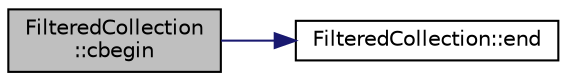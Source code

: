 digraph "FilteredCollection::cbegin"
{
 // INTERACTIVE_SVG=YES
  edge [fontname="Helvetica",fontsize="10",labelfontname="Helvetica",labelfontsize="10"];
  node [fontname="Helvetica",fontsize="10",shape=record];
  rankdir="LR";
  Node11 [label="FilteredCollection\l::cbegin",height=0.2,width=0.4,color="black", fillcolor="grey75", style="filled", fontcolor="black"];
  Node11 -> Node12 [color="midnightblue",fontsize="10",style="solid",fontname="Helvetica"];
  Node12 [label="FilteredCollection::end",height=0.2,width=0.4,color="black", fillcolor="white", style="filled",URL="$class_filtered_collection.html#aae9f1064023bc98970dc6f8c2359d12b"];
}
